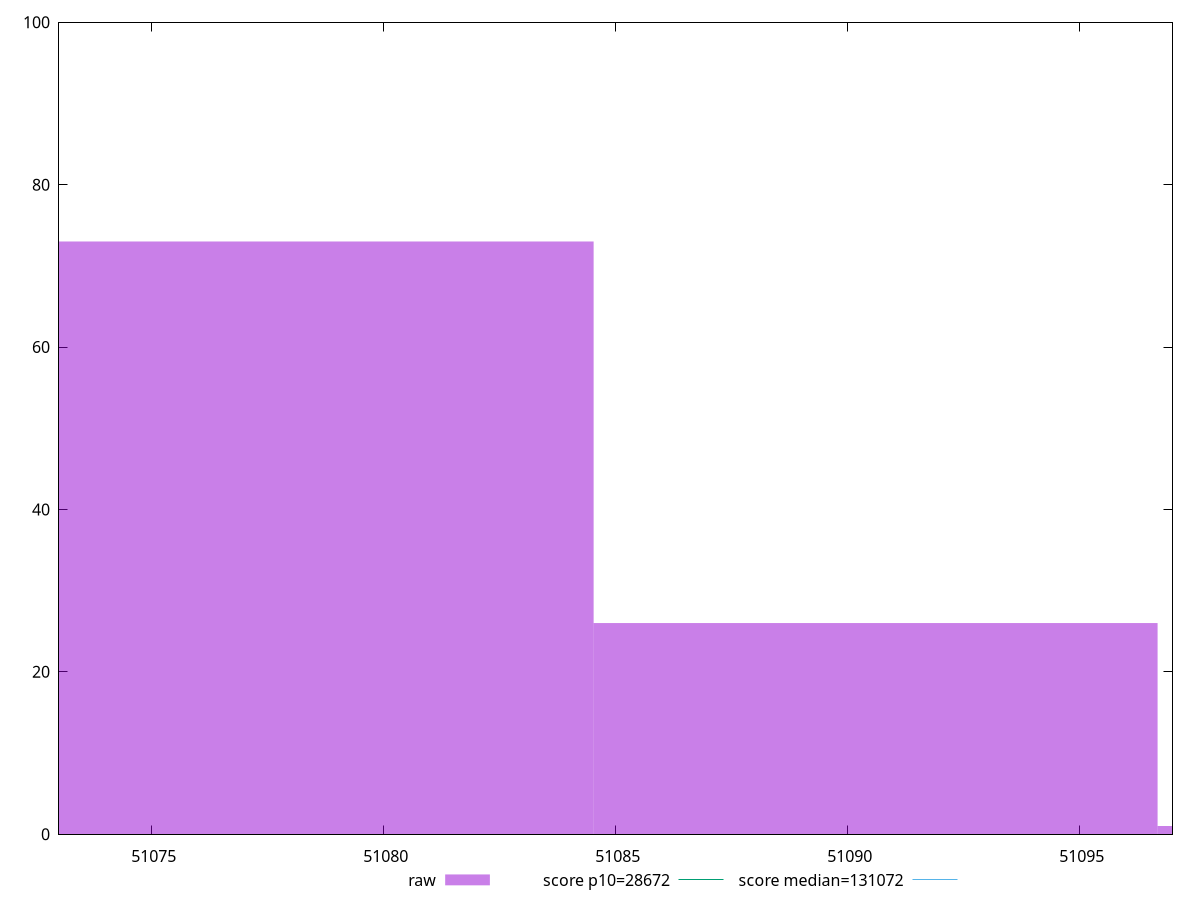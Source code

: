 reset

$raw <<EOF
51090.60085546815 26
51078.44510936882 73
51102.75660156747 1
EOF

set key outside below
set boxwidth 12.15574609932623
set xrange [51073:51097]
set yrange [0:100]
set style fill transparent solid 0.5 noborder

set parametric
set terminal svg size 640, 490 enhanced background rgb 'white'
set output "report_00007_2020-12-11T15:55:29.892Z/uses-long-cache-ttl/samples/pages+cached+noadtech/raw/histogram.svg"

plot $raw title "raw" with boxes, \
     28672,t title "score p10=28672", \
     131072,t title "score median=131072"

reset
